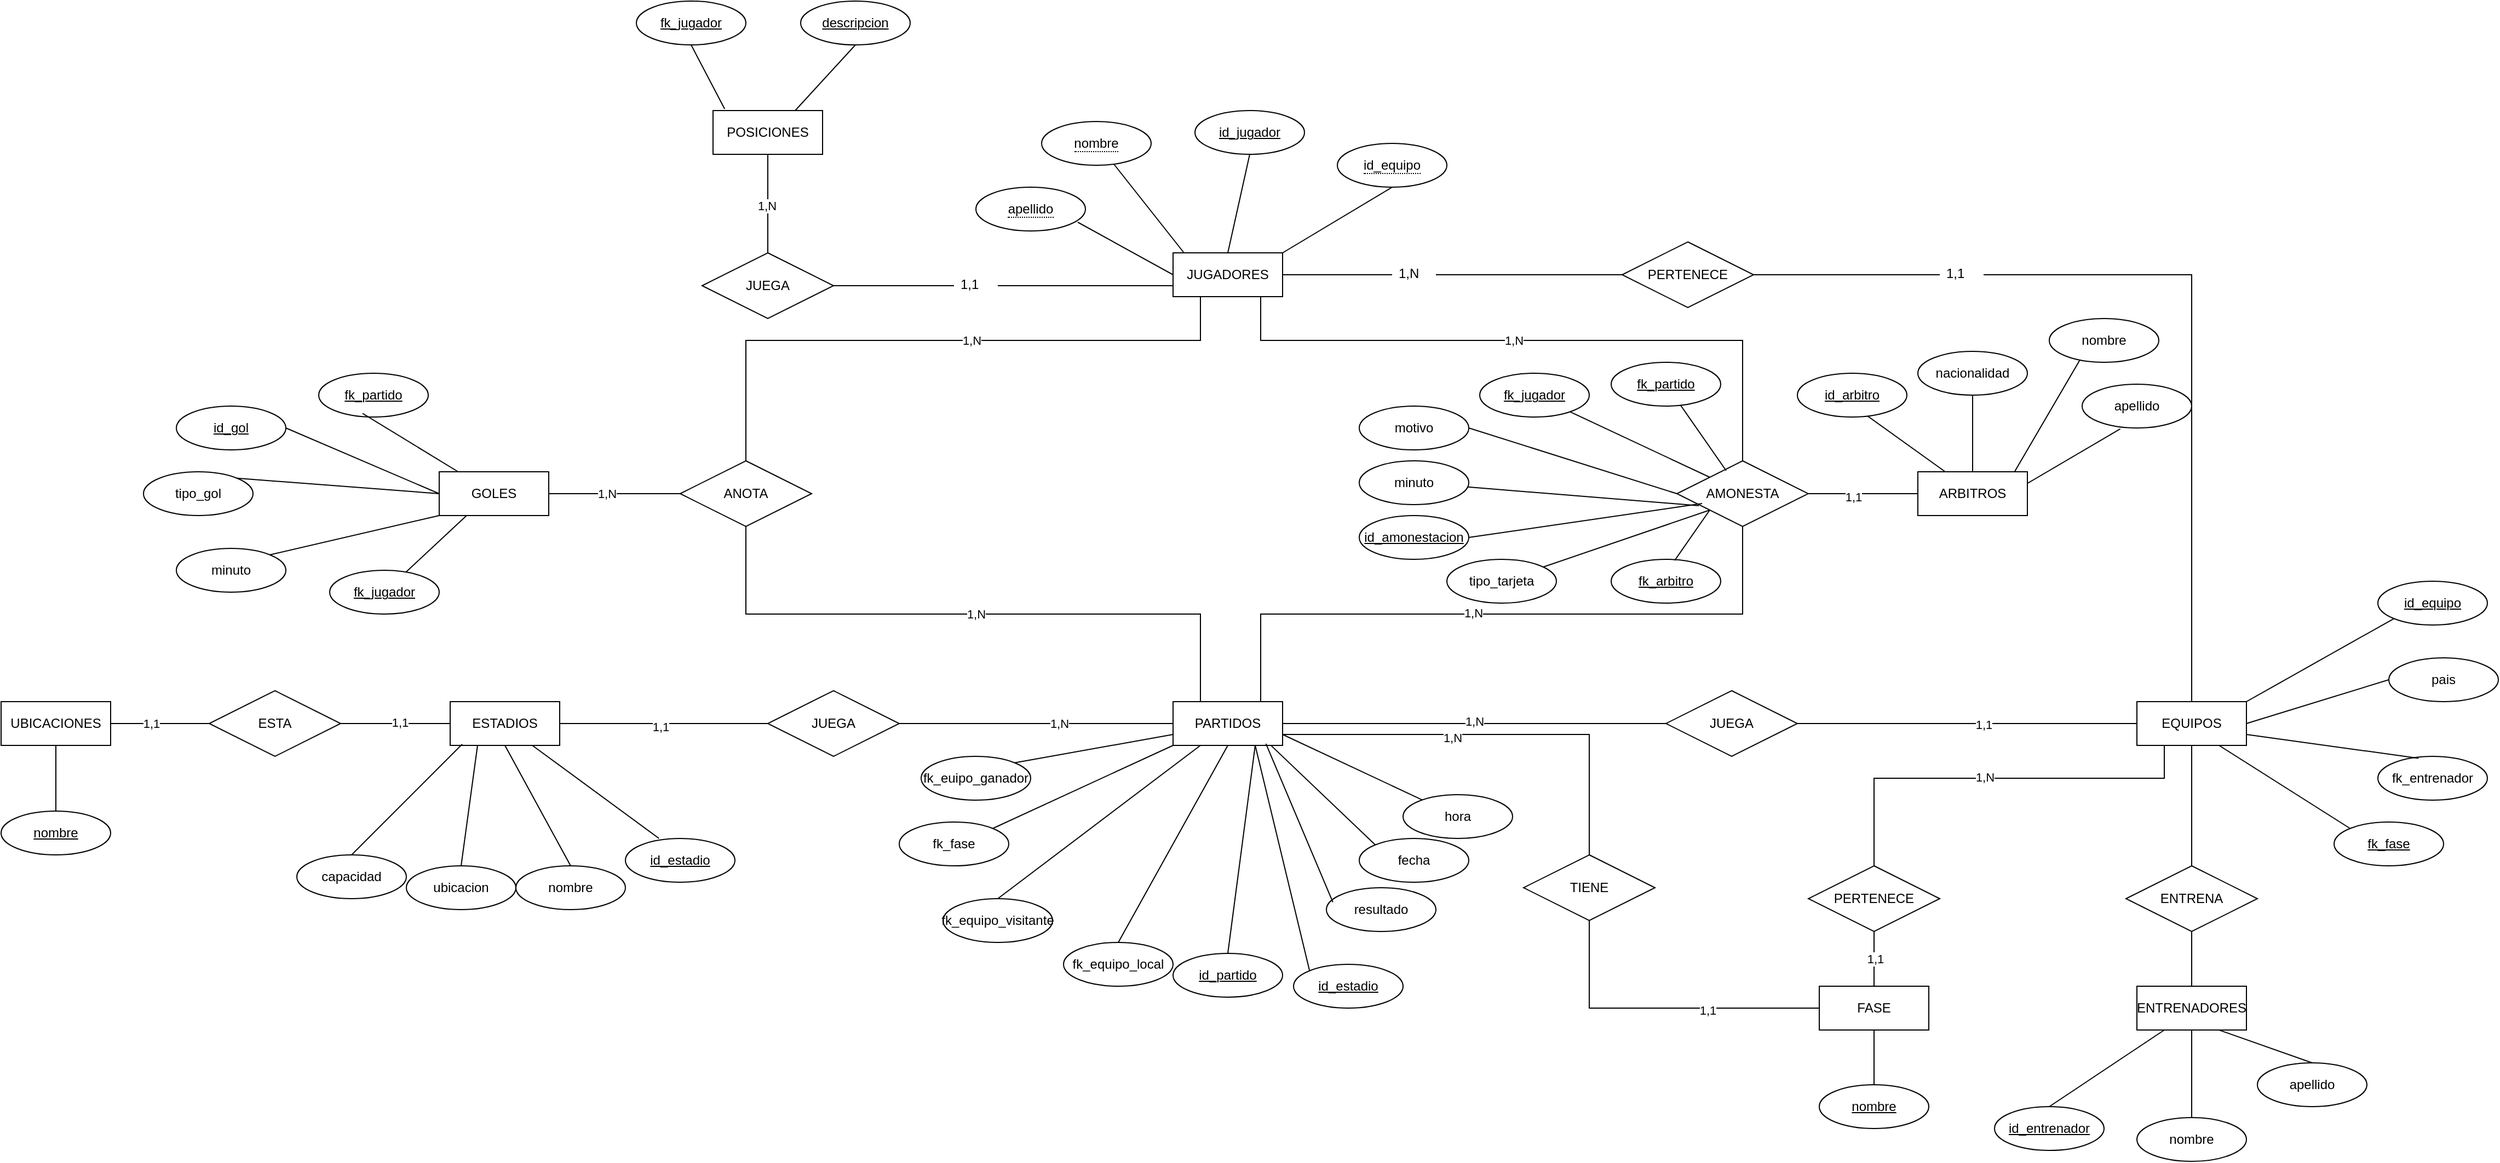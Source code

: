 <mxfile version="24.7.6">
  <diagram id="R2lEEEUBdFMjLlhIrx00" name="Page-1">
    <mxGraphModel dx="2537" dy="2018" grid="1" gridSize="10" guides="1" tooltips="1" connect="1" arrows="1" fold="1" page="1" pageScale="1" pageWidth="850" pageHeight="1100" math="0" shadow="0" extFonts="Permanent Marker^https://fonts.googleapis.com/css?family=Permanent+Marker">
      <root>
        <mxCell id="0" />
        <mxCell id="1" parent="0" />
        <mxCell id="fm3lyFeiXT6uT58fokOT-13" style="edgeStyle=none;rounded=0;orthogonalLoop=1;jettySize=auto;html=1;exitX=0.1;exitY=0;exitDx=0;exitDy=0;entryX=0.66;entryY=0.975;entryDx=0;entryDy=0;endArrow=none;endFill=0;exitPerimeter=0;entryPerimeter=0;" parent="1" source="fm3lyFeiXT6uT58fokOT-1" target="fm3lyFeiXT6uT58fokOT-2" edge="1">
          <mxGeometry relative="1" as="geometry" />
        </mxCell>
        <mxCell id="fm3lyFeiXT6uT58fokOT-14" style="edgeStyle=none;rounded=0;orthogonalLoop=1;jettySize=auto;html=1;exitX=0.5;exitY=0;exitDx=0;exitDy=0;entryX=0.5;entryY=1;entryDx=0;entryDy=0;endArrow=none;endFill=0;" parent="1" source="fm3lyFeiXT6uT58fokOT-1" target="fm3lyFeiXT6uT58fokOT-3" edge="1">
          <mxGeometry relative="1" as="geometry">
            <mxPoint x="260" y="60" as="targetPoint" />
          </mxGeometry>
        </mxCell>
        <mxCell id="fm3lyFeiXT6uT58fokOT-52" style="edgeStyle=none;rounded=0;orthogonalLoop=1;jettySize=auto;html=1;exitX=1;exitY=0.5;exitDx=0;exitDy=0;entryX=0;entryY=0.5;entryDx=0;entryDy=0;endArrow=none;endFill=0;" parent="1" source="fm3lyFeiXT6uT58fokOT-58" target="fm3lyFeiXT6uT58fokOT-51" edge="1">
          <mxGeometry relative="1" as="geometry" />
        </mxCell>
        <mxCell id="6z3RSo19wcK3O4GhDWP8-23" style="edgeStyle=none;rounded=0;orthogonalLoop=1;jettySize=auto;html=1;exitX=0;exitY=0.5;exitDx=0;exitDy=0;entryX=1;entryY=0.5;entryDx=0;entryDy=0;endArrow=none;endFill=0;" parent="1" source="6z3RSo19wcK3O4GhDWP8-25" target="6z3RSo19wcK3O4GhDWP8-22" edge="1">
          <mxGeometry relative="1" as="geometry" />
        </mxCell>
        <mxCell id="6z3RSo19wcK3O4GhDWP8-67" style="edgeStyle=orthogonalEdgeStyle;rounded=0;orthogonalLoop=1;jettySize=auto;html=1;exitX=0.25;exitY=1;exitDx=0;exitDy=0;entryX=0.5;entryY=0;entryDx=0;entryDy=0;endArrow=none;endFill=0;" parent="1" source="fm3lyFeiXT6uT58fokOT-1" target="6z3RSo19wcK3O4GhDWP8-66" edge="1">
          <mxGeometry relative="1" as="geometry">
            <Array as="points">
              <mxPoint x="255" y="190" />
              <mxPoint x="-160" y="190" />
              <mxPoint x="-160" y="300" />
            </Array>
          </mxGeometry>
        </mxCell>
        <mxCell id="6z3RSo19wcK3O4GhDWP8-83" value="1,N" style="edgeLabel;html=1;align=center;verticalAlign=middle;resizable=0;points=[];" parent="6z3RSo19wcK3O4GhDWP8-67" vertex="1" connectable="0">
          <mxGeometry x="-0.116" relative="1" as="geometry">
            <mxPoint as="offset" />
          </mxGeometry>
        </mxCell>
        <mxCell id="6z3RSo19wcK3O4GhDWP8-105" style="edgeStyle=orthogonalEdgeStyle;rounded=0;orthogonalLoop=1;jettySize=auto;html=1;entryX=0.5;entryY=0;entryDx=0;entryDy=0;endArrow=none;endFill=0;" parent="1" source="fm3lyFeiXT6uT58fokOT-1" target="6z3RSo19wcK3O4GhDWP8-104" edge="1">
          <mxGeometry relative="1" as="geometry">
            <Array as="points">
              <mxPoint x="310" y="190" />
              <mxPoint x="750" y="190" />
            </Array>
          </mxGeometry>
        </mxCell>
        <mxCell id="dthhcv9JR6q6dLHaEo45-69" value="1,N" style="edgeLabel;html=1;align=center;verticalAlign=middle;resizable=0;points=[];" parent="6z3RSo19wcK3O4GhDWP8-105" vertex="1" connectable="0">
          <mxGeometry x="-0.081" relative="1" as="geometry">
            <mxPoint as="offset" />
          </mxGeometry>
        </mxCell>
        <mxCell id="fm3lyFeiXT6uT58fokOT-1" value="JUGADORES" style="whiteSpace=wrap;html=1;align=center;" parent="1" vertex="1">
          <mxGeometry x="230" y="110" width="100" height="40" as="geometry" />
        </mxCell>
        <mxCell id="fm3lyFeiXT6uT58fokOT-2" value="&lt;span style=&quot;border-bottom: 1px dotted&quot;&gt;nombre&lt;/span&gt;" style="ellipse;whiteSpace=wrap;html=1;align=center;" parent="1" vertex="1">
          <mxGeometry x="110" y="-10" width="100" height="40" as="geometry" />
        </mxCell>
        <mxCell id="fm3lyFeiXT6uT58fokOT-3" value="id_jugador" style="ellipse;whiteSpace=wrap;html=1;align=center;fontStyle=4;" parent="1" vertex="1">
          <mxGeometry x="250" y="-20" width="100" height="40" as="geometry" />
        </mxCell>
        <mxCell id="fm3lyFeiXT6uT58fokOT-11" value="&lt;span style=&quot;border-bottom: 1px dotted&quot;&gt;apellido&lt;/span&gt;" style="ellipse;whiteSpace=wrap;html=1;align=center;" parent="1" vertex="1">
          <mxGeometry x="50" y="50" width="100" height="40" as="geometry" />
        </mxCell>
        <mxCell id="fm3lyFeiXT6uT58fokOT-12" style="edgeStyle=none;rounded=0;orthogonalLoop=1;jettySize=auto;html=1;exitX=0;exitY=0.5;exitDx=0;exitDy=0;entryX=0.93;entryY=0.8;entryDx=0;entryDy=0;entryPerimeter=0;endArrow=none;endFill=0;" parent="1" source="fm3lyFeiXT6uT58fokOT-1" target="fm3lyFeiXT6uT58fokOT-11" edge="1">
          <mxGeometry relative="1" as="geometry" />
        </mxCell>
        <mxCell id="fm3lyFeiXT6uT58fokOT-15" value="&lt;span style=&quot;border-bottom: 1px dotted&quot;&gt;id_equipo&lt;/span&gt;" style="ellipse;whiteSpace=wrap;html=1;align=center;" parent="1" vertex="1">
          <mxGeometry x="380" y="10" width="100" height="40" as="geometry" />
        </mxCell>
        <mxCell id="fm3lyFeiXT6uT58fokOT-16" style="edgeStyle=none;rounded=0;orthogonalLoop=1;jettySize=auto;html=1;exitX=1;exitY=0;exitDx=0;exitDy=0;entryX=0.5;entryY=1;entryDx=0;entryDy=0;endArrow=none;endFill=0;" parent="1" source="fm3lyFeiXT6uT58fokOT-1" target="fm3lyFeiXT6uT58fokOT-15" edge="1">
          <mxGeometry relative="1" as="geometry" />
        </mxCell>
        <mxCell id="fm3lyFeiXT6uT58fokOT-39" style="edgeStyle=none;rounded=0;orthogonalLoop=1;jettySize=auto;html=1;exitX=0.75;exitY=0;exitDx=0;exitDy=0;entryX=0.5;entryY=1;entryDx=0;entryDy=0;endArrow=none;endFill=0;" parent="1" source="fm3lyFeiXT6uT58fokOT-25" target="dthhcv9JR6q6dLHaEo45-14" edge="1">
          <mxGeometry relative="1" as="geometry">
            <mxPoint x="-70" y="-150" as="targetPoint" />
          </mxGeometry>
        </mxCell>
        <mxCell id="fm3lyFeiXT6uT58fokOT-25" value="POSICIONES" style="whiteSpace=wrap;html=1;align=center;" parent="1" vertex="1">
          <mxGeometry x="-190" y="-20" width="100" height="40" as="geometry" />
        </mxCell>
        <mxCell id="fm3lyFeiXT6uT58fokOT-46" style="edgeStyle=none;rounded=0;orthogonalLoop=1;jettySize=auto;html=1;exitX=1;exitY=0;exitDx=0;exitDy=0;entryX=0;entryY=1;entryDx=0;entryDy=0;endArrow=none;endFill=0;" parent="1" source="fm3lyFeiXT6uT58fokOT-40" target="fm3lyFeiXT6uT58fokOT-60" edge="1">
          <mxGeometry relative="1" as="geometry">
            <mxPoint x="1214" y="481" as="targetPoint" />
          </mxGeometry>
        </mxCell>
        <mxCell id="fm3lyFeiXT6uT58fokOT-48" style="edgeStyle=none;rounded=0;orthogonalLoop=1;jettySize=auto;html=1;exitX=1;exitY=0.5;exitDx=0;exitDy=0;entryX=0;entryY=0.5;entryDx=0;entryDy=0;endArrow=none;endFill=0;" parent="1" source="fm3lyFeiXT6uT58fokOT-40" target="fm3lyFeiXT6uT58fokOT-47" edge="1">
          <mxGeometry relative="1" as="geometry" />
        </mxCell>
        <mxCell id="6z3RSo19wcK3O4GhDWP8-137" style="edgeStyle=none;rounded=0;orthogonalLoop=1;jettySize=auto;html=1;exitX=0.75;exitY=1;exitDx=0;exitDy=0;entryX=0;entryY=0;entryDx=0;entryDy=0;endArrow=none;endFill=0;" parent="1" source="fm3lyFeiXT6uT58fokOT-40" target="6z3RSo19wcK3O4GhDWP8-136" edge="1">
          <mxGeometry relative="1" as="geometry" />
        </mxCell>
        <mxCell id="dthhcv9JR6q6dLHaEo45-59" style="edgeStyle=none;rounded=0;orthogonalLoop=1;jettySize=auto;html=1;entryX=1;entryY=0.5;entryDx=0;entryDy=0;endArrow=none;endFill=0;" parent="1" source="fm3lyFeiXT6uT58fokOT-40" target="dthhcv9JR6q6dLHaEo45-55" edge="1">
          <mxGeometry relative="1" as="geometry" />
        </mxCell>
        <mxCell id="dthhcv9JR6q6dLHaEo45-62" value="1,1" style="edgeLabel;html=1;align=center;verticalAlign=middle;resizable=0;points=[];" parent="dthhcv9JR6q6dLHaEo45-59" vertex="1" connectable="0">
          <mxGeometry x="-0.094" y="1" relative="1" as="geometry">
            <mxPoint as="offset" />
          </mxGeometry>
        </mxCell>
        <mxCell id="fm3lyFeiXT6uT58fokOT-40" value="EQUIPOS" style="whiteSpace=wrap;html=1;align=center;" parent="1" vertex="1">
          <mxGeometry x="1110" y="520" width="100" height="40" as="geometry" />
        </mxCell>
        <mxCell id="fm3lyFeiXT6uT58fokOT-47" value="pais" style="ellipse;whiteSpace=wrap;html=1;align=center;" parent="1" vertex="1">
          <mxGeometry x="1340" y="480" width="100" height="40" as="geometry" />
        </mxCell>
        <mxCell id="fm3lyFeiXT6uT58fokOT-53" style="edgeStyle=orthogonalEdgeStyle;rounded=0;orthogonalLoop=1;jettySize=auto;html=1;endArrow=none;endFill=0;" parent="1" source="fm3lyFeiXT6uT58fokOT-56" edge="1">
          <mxGeometry relative="1" as="geometry">
            <mxPoint x="1030" y="210" as="sourcePoint" />
            <mxPoint x="1160" y="520" as="targetPoint" />
            <Array as="points">
              <mxPoint x="1160" y="130" />
            </Array>
          </mxGeometry>
        </mxCell>
        <mxCell id="fm3lyFeiXT6uT58fokOT-51" value="PERTENECE" style="shape=rhombus;perimeter=rhombusPerimeter;whiteSpace=wrap;html=1;align=center;" parent="1" vertex="1">
          <mxGeometry x="640" y="100" width="120" height="60" as="geometry" />
        </mxCell>
        <mxCell id="fm3lyFeiXT6uT58fokOT-57" value="" style="edgeStyle=none;rounded=0;orthogonalLoop=1;jettySize=auto;html=1;exitX=1;exitY=0.5;exitDx=0;exitDy=0;entryX=0;entryY=0.5;entryDx=0;entryDy=0;endArrow=none;endFill=0;" parent="1" source="fm3lyFeiXT6uT58fokOT-51" target="fm3lyFeiXT6uT58fokOT-56" edge="1">
          <mxGeometry relative="1" as="geometry">
            <mxPoint x="810" y="130" as="sourcePoint" />
            <mxPoint x="840" y="140" as="targetPoint" />
          </mxGeometry>
        </mxCell>
        <mxCell id="fm3lyFeiXT6uT58fokOT-56" value="1,1" style="text;strokeColor=none;fillColor=none;spacingLeft=4;spacingRight=4;overflow=hidden;rotatable=0;points=[[0,0.5],[1,0.5]];portConstraint=eastwest;fontSize=12;whiteSpace=wrap;html=1;" parent="1" vertex="1">
          <mxGeometry x="930" y="115" width="40" height="30" as="geometry" />
        </mxCell>
        <mxCell id="fm3lyFeiXT6uT58fokOT-59" value="" style="edgeStyle=none;rounded=0;orthogonalLoop=1;jettySize=auto;html=1;exitX=1;exitY=0.5;exitDx=0;exitDy=0;entryX=0;entryY=0.5;entryDx=0;entryDy=0;endArrow=none;endFill=0;" parent="1" source="fm3lyFeiXT6uT58fokOT-1" target="fm3lyFeiXT6uT58fokOT-58" edge="1">
          <mxGeometry relative="1" as="geometry">
            <mxPoint x="330" y="130" as="sourcePoint" />
            <mxPoint x="405" y="130" as="targetPoint" />
          </mxGeometry>
        </mxCell>
        <mxCell id="fm3lyFeiXT6uT58fokOT-58" value="1,N" style="text;strokeColor=none;fillColor=none;spacingLeft=4;spacingRight=4;overflow=hidden;rotatable=0;points=[[0,0.5],[1,0.5]];portConstraint=eastwest;fontSize=12;whiteSpace=wrap;html=1;" parent="1" vertex="1">
          <mxGeometry x="430" y="115" width="40" height="30" as="geometry" />
        </mxCell>
        <mxCell id="fm3lyFeiXT6uT58fokOT-60" value="id_equipo" style="ellipse;whiteSpace=wrap;html=1;align=center;fontStyle=4;" parent="1" vertex="1">
          <mxGeometry x="1330" y="410" width="100" height="40" as="geometry" />
        </mxCell>
        <mxCell id="fm3lyFeiXT6uT58fokOT-67" style="edgeStyle=none;rounded=0;orthogonalLoop=1;jettySize=auto;html=1;exitX=0.75;exitY=1;exitDx=0;exitDy=0;entryX=0.5;entryY=0;entryDx=0;entryDy=0;endArrow=none;endFill=0;" parent="1" source="fm3lyFeiXT6uT58fokOT-63" target="fm3lyFeiXT6uT58fokOT-66" edge="1">
          <mxGeometry relative="1" as="geometry" />
        </mxCell>
        <mxCell id="fm3lyFeiXT6uT58fokOT-69" style="edgeStyle=none;rounded=0;orthogonalLoop=1;jettySize=auto;html=1;exitX=0.5;exitY=1;exitDx=0;exitDy=0;entryX=0.5;entryY=0;entryDx=0;entryDy=0;endArrow=none;endFill=0;" parent="1" source="fm3lyFeiXT6uT58fokOT-63" target="fm3lyFeiXT6uT58fokOT-68" edge="1">
          <mxGeometry relative="1" as="geometry" />
        </mxCell>
        <mxCell id="fm3lyFeiXT6uT58fokOT-71" style="edgeStyle=none;rounded=0;orthogonalLoop=1;jettySize=auto;html=1;entryX=0.5;entryY=0;entryDx=0;entryDy=0;endArrow=none;endFill=0;exitX=0.25;exitY=1;exitDx=0;exitDy=0;" parent="1" source="fm3lyFeiXT6uT58fokOT-63" target="fm3lyFeiXT6uT58fokOT-70" edge="1">
          <mxGeometry relative="1" as="geometry">
            <mxPoint x="280" y="550" as="sourcePoint" />
          </mxGeometry>
        </mxCell>
        <mxCell id="6z3RSo19wcK3O4GhDWP8-44" style="edgeStyle=none;rounded=0;orthogonalLoop=1;jettySize=auto;html=1;exitX=0;exitY=0.5;exitDx=0;exitDy=0;entryX=1;entryY=0.5;entryDx=0;entryDy=0;endArrow=none;endFill=0;" parent="1" source="fm3lyFeiXT6uT58fokOT-63" target="6z3RSo19wcK3O4GhDWP8-43" edge="1">
          <mxGeometry relative="1" as="geometry">
            <mxPoint x="30" y="605" as="sourcePoint" />
          </mxGeometry>
        </mxCell>
        <mxCell id="6z3RSo19wcK3O4GhDWP8-46" value="1,N" style="edgeLabel;html=1;align=center;verticalAlign=middle;resizable=0;points=[];" parent="6z3RSo19wcK3O4GhDWP8-44" vertex="1" connectable="0">
          <mxGeometry x="-0.286" y="2" relative="1" as="geometry">
            <mxPoint x="-15" y="-2" as="offset" />
          </mxGeometry>
        </mxCell>
        <mxCell id="6z3RSo19wcK3O4GhDWP8-49" style="edgeStyle=none;rounded=0;orthogonalLoop=1;jettySize=auto;html=1;exitX=0.75;exitY=1;exitDx=0;exitDy=0;entryX=0;entryY=0;entryDx=0;entryDy=0;endArrow=none;endFill=0;" parent="1" source="fm3lyFeiXT6uT58fokOT-63" target="6z3RSo19wcK3O4GhDWP8-48" edge="1">
          <mxGeometry relative="1" as="geometry" />
        </mxCell>
        <mxCell id="6z3RSo19wcK3O4GhDWP8-68" style="edgeStyle=orthogonalEdgeStyle;rounded=0;orthogonalLoop=1;jettySize=auto;html=1;exitX=0.25;exitY=0;exitDx=0;exitDy=0;entryX=0.5;entryY=1;entryDx=0;entryDy=0;endArrow=none;endFill=0;" parent="1" source="fm3lyFeiXT6uT58fokOT-63" target="6z3RSo19wcK3O4GhDWP8-66" edge="1">
          <mxGeometry relative="1" as="geometry" />
        </mxCell>
        <mxCell id="6z3RSo19wcK3O4GhDWP8-84" value="1,N" style="edgeLabel;html=1;align=center;verticalAlign=middle;resizable=0;points=[];" parent="6z3RSo19wcK3O4GhDWP8-68" vertex="1" connectable="0">
          <mxGeometry x="0.004" relative="1" as="geometry">
            <mxPoint x="3" as="offset" />
          </mxGeometry>
        </mxCell>
        <mxCell id="6z3RSo19wcK3O4GhDWP8-106" style="edgeStyle=orthogonalEdgeStyle;rounded=0;orthogonalLoop=1;jettySize=auto;html=1;entryX=0.5;entryY=1;entryDx=0;entryDy=0;endArrow=none;endFill=0;" parent="1" source="fm3lyFeiXT6uT58fokOT-63" target="6z3RSo19wcK3O4GhDWP8-104" edge="1">
          <mxGeometry relative="1" as="geometry">
            <Array as="points">
              <mxPoint x="310" y="440" />
              <mxPoint x="750" y="440" />
            </Array>
          </mxGeometry>
        </mxCell>
        <mxCell id="dthhcv9JR6q6dLHaEo45-72" value="1,N" style="edgeLabel;html=1;align=center;verticalAlign=middle;resizable=0;points=[];" parent="6z3RSo19wcK3O4GhDWP8-106" vertex="1" connectable="0">
          <mxGeometry x="-0.085" y="1" relative="1" as="geometry">
            <mxPoint x="-1" as="offset" />
          </mxGeometry>
        </mxCell>
        <mxCell id="dthhcv9JR6q6dLHaEo45-25" style="edgeStyle=none;rounded=0;orthogonalLoop=1;jettySize=auto;html=1;exitX=1;exitY=0.75;exitDx=0;exitDy=0;endArrow=none;endFill=0;" parent="1" source="fm3lyFeiXT6uT58fokOT-63" target="dthhcv9JR6q6dLHaEo45-21" edge="1">
          <mxGeometry relative="1" as="geometry" />
        </mxCell>
        <mxCell id="dthhcv9JR6q6dLHaEo45-26" style="edgeStyle=none;rounded=0;orthogonalLoop=1;jettySize=auto;html=1;exitX=0.867;exitY=0.936;exitDx=0;exitDy=0;entryX=0;entryY=0;entryDx=0;entryDy=0;endArrow=none;endFill=0;exitPerimeter=0;" parent="1" source="fm3lyFeiXT6uT58fokOT-63" target="dthhcv9JR6q6dLHaEo45-22" edge="1">
          <mxGeometry relative="1" as="geometry" />
        </mxCell>
        <mxCell id="dthhcv9JR6q6dLHaEo45-56" style="edgeStyle=none;rounded=0;orthogonalLoop=1;jettySize=auto;html=1;entryX=0;entryY=0.5;entryDx=0;entryDy=0;endArrow=none;endFill=0;" parent="1" target="dthhcv9JR6q6dLHaEo45-55" edge="1">
          <mxGeometry relative="1" as="geometry">
            <mxPoint x="330" y="540" as="sourcePoint" />
          </mxGeometry>
        </mxCell>
        <mxCell id="dthhcv9JR6q6dLHaEo45-61" value="1,N" style="edgeLabel;html=1;align=center;verticalAlign=middle;resizable=0;points=[];" parent="dthhcv9JR6q6dLHaEo45-56" vertex="1" connectable="0">
          <mxGeometry x="0.0" y="2" relative="1" as="geometry">
            <mxPoint as="offset" />
          </mxGeometry>
        </mxCell>
        <mxCell id="fm3lyFeiXT6uT58fokOT-63" value="PARTIDOS" style="whiteSpace=wrap;html=1;align=center;" parent="1" vertex="1">
          <mxGeometry x="230" y="520" width="100" height="40" as="geometry" />
        </mxCell>
        <mxCell id="fm3lyFeiXT6uT58fokOT-66" value="id_partido" style="ellipse;whiteSpace=wrap;html=1;align=center;fontStyle=4;" parent="1" vertex="1">
          <mxGeometry x="230" y="750" width="100" height="40" as="geometry" />
        </mxCell>
        <mxCell id="fm3lyFeiXT6uT58fokOT-68" value="fk_equipo_local" style="ellipse;whiteSpace=wrap;html=1;align=center;" parent="1" vertex="1">
          <mxGeometry x="130" y="740" width="100" height="40" as="geometry" />
        </mxCell>
        <mxCell id="fm3lyFeiXT6uT58fokOT-70" value="fk_equipo_visitante" style="ellipse;whiteSpace=wrap;html=1;align=center;" parent="1" vertex="1">
          <mxGeometry x="20" y="700" width="100" height="40" as="geometry" />
        </mxCell>
        <mxCell id="6z3RSo19wcK3O4GhDWP8-22" value="JUEGA" style="shape=rhombus;perimeter=rhombusPerimeter;whiteSpace=wrap;html=1;align=center;" parent="1" vertex="1">
          <mxGeometry x="-200" y="110" width="120" height="60" as="geometry" />
        </mxCell>
        <mxCell id="6z3RSo19wcK3O4GhDWP8-26" value="" style="edgeStyle=none;rounded=0;orthogonalLoop=1;jettySize=auto;html=1;exitX=0;exitY=0.75;exitDx=0;exitDy=0;entryX=1;entryY=0.5;entryDx=0;entryDy=0;endArrow=none;endFill=0;" parent="1" source="fm3lyFeiXT6uT58fokOT-1" target="6z3RSo19wcK3O4GhDWP8-25" edge="1">
          <mxGeometry relative="1" as="geometry">
            <mxPoint y="140" as="sourcePoint" />
            <mxPoint x="-110" y="140" as="targetPoint" />
          </mxGeometry>
        </mxCell>
        <mxCell id="6z3RSo19wcK3O4GhDWP8-25" value="1,1" style="text;strokeColor=none;fillColor=none;spacingLeft=4;spacingRight=4;overflow=hidden;rotatable=0;points=[[0,0.5],[1,0.5]];portConstraint=eastwest;fontSize=12;whiteSpace=wrap;html=1;" parent="1" vertex="1">
          <mxGeometry x="30" y="125" width="40" height="30" as="geometry" />
        </mxCell>
        <mxCell id="6z3RSo19wcK3O4GhDWP8-53" style="edgeStyle=none;rounded=0;orthogonalLoop=1;jettySize=auto;html=1;exitX=0.75;exitY=1;exitDx=0;exitDy=0;entryX=0.307;entryY=0;entryDx=0;entryDy=0;endArrow=none;endFill=0;entryPerimeter=0;" parent="1" source="6z3RSo19wcK3O4GhDWP8-40" target="6z3RSo19wcK3O4GhDWP8-52" edge="1">
          <mxGeometry relative="1" as="geometry">
            <mxPoint x="-330.0" y="620" as="targetPoint" />
          </mxGeometry>
        </mxCell>
        <mxCell id="6z3RSo19wcK3O4GhDWP8-57" style="edgeStyle=none;rounded=0;orthogonalLoop=1;jettySize=auto;html=1;exitX=0.5;exitY=1;exitDx=0;exitDy=0;entryX=0.5;entryY=0;entryDx=0;entryDy=0;endArrow=none;endFill=0;" parent="1" source="6z3RSo19wcK3O4GhDWP8-40" target="6z3RSo19wcK3O4GhDWP8-56" edge="1">
          <mxGeometry relative="1" as="geometry">
            <mxPoint x="-440.0" y="620" as="targetPoint" />
          </mxGeometry>
        </mxCell>
        <mxCell id="dthhcv9JR6q6dLHaEo45-17" style="edgeStyle=none;rounded=0;orthogonalLoop=1;jettySize=auto;html=1;exitX=0;exitY=0.5;exitDx=0;exitDy=0;entryX=1;entryY=0.5;entryDx=0;entryDy=0;endArrow=none;endFill=0;" parent="1" source="6z3RSo19wcK3O4GhDWP8-40" target="dthhcv9JR6q6dLHaEo45-16" edge="1">
          <mxGeometry relative="1" as="geometry" />
        </mxCell>
        <mxCell id="dthhcv9JR6q6dLHaEo45-68" value="1,1" style="edgeLabel;html=1;align=center;verticalAlign=middle;resizable=0;points=[];" parent="dthhcv9JR6q6dLHaEo45-17" vertex="1" connectable="0">
          <mxGeometry x="-0.08" y="-1" relative="1" as="geometry">
            <mxPoint as="offset" />
          </mxGeometry>
        </mxCell>
        <mxCell id="6z3RSo19wcK3O4GhDWP8-40" value="ESTADIOS" style="whiteSpace=wrap;html=1;align=center;" parent="1" vertex="1">
          <mxGeometry x="-430" y="520" width="100" height="40" as="geometry" />
        </mxCell>
        <mxCell id="6z3RSo19wcK3O4GhDWP8-41" style="edgeStyle=none;rounded=0;orthogonalLoop=1;jettySize=auto;html=1;exitX=0.5;exitY=1;exitDx=0;exitDy=0;" parent="1" source="6z3RSo19wcK3O4GhDWP8-40" target="6z3RSo19wcK3O4GhDWP8-40" edge="1">
          <mxGeometry relative="1" as="geometry" />
        </mxCell>
        <mxCell id="6z3RSo19wcK3O4GhDWP8-45" style="edgeStyle=none;rounded=0;orthogonalLoop=1;jettySize=auto;html=1;entryX=1;entryY=0.5;entryDx=0;entryDy=0;endArrow=none;endFill=0;exitX=0;exitY=0.5;exitDx=0;exitDy=0;" parent="1" source="6z3RSo19wcK3O4GhDWP8-43" target="6z3RSo19wcK3O4GhDWP8-40" edge="1">
          <mxGeometry relative="1" as="geometry">
            <mxPoint x="-139.995" y="549.828" as="sourcePoint" />
          </mxGeometry>
        </mxCell>
        <mxCell id="6z3RSo19wcK3O4GhDWP8-47" value="1,1" style="edgeLabel;html=1;align=center;verticalAlign=middle;resizable=0;points=[];" parent="6z3RSo19wcK3O4GhDWP8-45" vertex="1" connectable="0">
          <mxGeometry x="0.033" y="3" relative="1" as="geometry">
            <mxPoint as="offset" />
          </mxGeometry>
        </mxCell>
        <mxCell id="6z3RSo19wcK3O4GhDWP8-43" value="JUEGA" style="shape=rhombus;perimeter=rhombusPerimeter;whiteSpace=wrap;html=1;align=center;" parent="1" vertex="1">
          <mxGeometry x="-140" y="510" width="120" height="60" as="geometry" />
        </mxCell>
        <mxCell id="6z3RSo19wcK3O4GhDWP8-48" value="id_estadio" style="ellipse;whiteSpace=wrap;html=1;align=center;fontStyle=4;" parent="1" vertex="1">
          <mxGeometry x="340" y="760" width="100" height="40" as="geometry" />
        </mxCell>
        <mxCell id="6z3RSo19wcK3O4GhDWP8-52" value="id_estadio" style="ellipse;whiteSpace=wrap;html=1;align=center;fontStyle=4;" parent="1" vertex="1">
          <mxGeometry x="-270" y="645" width="100" height="40" as="geometry" />
        </mxCell>
        <mxCell id="6z3RSo19wcK3O4GhDWP8-55" style="edgeStyle=none;rounded=0;orthogonalLoop=1;jettySize=auto;html=1;exitX=1;exitY=0;exitDx=0;exitDy=0;entryX=0;entryY=1;entryDx=0;entryDy=0;endArrow=none;endFill=0;" parent="1" source="6z3RSo19wcK3O4GhDWP8-54" target="fm3lyFeiXT6uT58fokOT-63" edge="1">
          <mxGeometry relative="1" as="geometry" />
        </mxCell>
        <mxCell id="6z3RSo19wcK3O4GhDWP8-54" value="fk_fase" style="ellipse;whiteSpace=wrap;html=1;align=center;" parent="1" vertex="1">
          <mxGeometry x="-20" y="630" width="100" height="40" as="geometry" />
        </mxCell>
        <mxCell id="6z3RSo19wcK3O4GhDWP8-56" value="nombre" style="ellipse;whiteSpace=wrap;html=1;align=center;" parent="1" vertex="1">
          <mxGeometry x="-370" y="670" width="100" height="40" as="geometry" />
        </mxCell>
        <mxCell id="6z3RSo19wcK3O4GhDWP8-59" style="edgeStyle=none;rounded=0;orthogonalLoop=1;jettySize=auto;html=1;exitX=0.5;exitY=0;exitDx=0;exitDy=0;entryX=0.25;entryY=1;entryDx=0;entryDy=0;endArrow=none;endFill=0;" parent="1" source="6z3RSo19wcK3O4GhDWP8-58" target="6z3RSo19wcK3O4GhDWP8-40" edge="1">
          <mxGeometry relative="1" as="geometry" />
        </mxCell>
        <mxCell id="6z3RSo19wcK3O4GhDWP8-58" value="ubicacion" style="ellipse;whiteSpace=wrap;html=1;align=center;" parent="1" vertex="1">
          <mxGeometry x="-470" y="670" width="100" height="40" as="geometry" />
        </mxCell>
        <mxCell id="6z3RSo19wcK3O4GhDWP8-61" style="edgeStyle=none;rounded=0;orthogonalLoop=1;jettySize=auto;html=1;exitX=0.5;exitY=0;exitDx=0;exitDy=0;entryX=0.11;entryY=0.971;entryDx=0;entryDy=0;endArrow=none;endFill=0;entryPerimeter=0;" parent="1" source="6z3RSo19wcK3O4GhDWP8-60" target="6z3RSo19wcK3O4GhDWP8-40" edge="1">
          <mxGeometry relative="1" as="geometry" />
        </mxCell>
        <mxCell id="6z3RSo19wcK3O4GhDWP8-60" value="capacidad" style="ellipse;whiteSpace=wrap;html=1;align=center;" parent="1" vertex="1">
          <mxGeometry x="-570" y="660" width="100" height="40" as="geometry" />
        </mxCell>
        <mxCell id="6z3RSo19wcK3O4GhDWP8-77" style="edgeStyle=none;rounded=0;orthogonalLoop=1;jettySize=auto;html=1;exitX=0;exitY=0.5;exitDx=0;exitDy=0;entryX=1;entryY=0.5;entryDx=0;entryDy=0;endArrow=none;endFill=0;" parent="1" source="6z3RSo19wcK3O4GhDWP8-62" target="6z3RSo19wcK3O4GhDWP8-70" edge="1">
          <mxGeometry relative="1" as="geometry" />
        </mxCell>
        <mxCell id="6z3RSo19wcK3O4GhDWP8-79" style="edgeStyle=none;rounded=0;orthogonalLoop=1;jettySize=auto;html=1;exitX=0;exitY=1;exitDx=0;exitDy=0;entryX=1;entryY=0;entryDx=0;entryDy=0;endArrow=none;endFill=0;" parent="1" source="6z3RSo19wcK3O4GhDWP8-62" target="6z3RSo19wcK3O4GhDWP8-78" edge="1">
          <mxGeometry relative="1" as="geometry" />
        </mxCell>
        <mxCell id="6z3RSo19wcK3O4GhDWP8-81" style="edgeStyle=none;rounded=0;orthogonalLoop=1;jettySize=auto;html=1;exitX=0;exitY=0.5;exitDx=0;exitDy=0;entryX=1;entryY=0;entryDx=0;entryDy=0;endArrow=none;endFill=0;" parent="1" source="6z3RSo19wcK3O4GhDWP8-62" target="6z3RSo19wcK3O4GhDWP8-80" edge="1">
          <mxGeometry relative="1" as="geometry">
            <mxPoint x="-620" y="365" as="targetPoint" />
          </mxGeometry>
        </mxCell>
        <mxCell id="6z3RSo19wcK3O4GhDWP8-62" value="GOLES" style="whiteSpace=wrap;html=1;align=center;" parent="1" vertex="1">
          <mxGeometry x="-440" y="310" width="100" height="40" as="geometry" />
        </mxCell>
        <mxCell id="6z3RSo19wcK3O4GhDWP8-66" value="ANOTA" style="shape=rhombus;perimeter=rhombusPerimeter;whiteSpace=wrap;html=1;align=center;" parent="1" vertex="1">
          <mxGeometry x="-220" y="300" width="120" height="60" as="geometry" />
        </mxCell>
        <mxCell id="6z3RSo19wcK3O4GhDWP8-69" style="edgeStyle=orthogonalEdgeStyle;rounded=0;orthogonalLoop=1;jettySize=auto;html=1;entryX=0;entryY=0.5;entryDx=0;entryDy=0;endArrow=none;endFill=0;" parent="1" source="6z3RSo19wcK3O4GhDWP8-62" target="6z3RSo19wcK3O4GhDWP8-66" edge="1">
          <mxGeometry relative="1" as="geometry" />
        </mxCell>
        <mxCell id="6z3RSo19wcK3O4GhDWP8-82" value="1,N" style="edgeLabel;html=1;align=center;verticalAlign=middle;resizable=0;points=[];" parent="6z3RSo19wcK3O4GhDWP8-69" vertex="1" connectable="0">
          <mxGeometry x="-0.123" relative="1" as="geometry">
            <mxPoint as="offset" />
          </mxGeometry>
        </mxCell>
        <mxCell id="6z3RSo19wcK3O4GhDWP8-70" value="id_gol" style="ellipse;whiteSpace=wrap;html=1;align=center;fontStyle=4;" parent="1" vertex="1">
          <mxGeometry x="-680" y="250" width="100" height="40" as="geometry" />
        </mxCell>
        <mxCell id="6z3RSo19wcK3O4GhDWP8-73" style="edgeStyle=orthogonalEdgeStyle;rounded=0;orthogonalLoop=1;jettySize=auto;html=1;exitX=0.5;exitY=0;exitDx=0;exitDy=0;entryX=0.5;entryY=1;entryDx=0;entryDy=0;endArrow=none;endFill=0;" parent="1" source="6z3RSo19wcK3O4GhDWP8-22" target="fm3lyFeiXT6uT58fokOT-25" edge="1">
          <mxGeometry relative="1" as="geometry" />
        </mxCell>
        <mxCell id="6z3RSo19wcK3O4GhDWP8-85" value="1,N" style="edgeLabel;html=1;align=center;verticalAlign=middle;resizable=0;points=[];" parent="6z3RSo19wcK3O4GhDWP8-73" vertex="1" connectable="0">
          <mxGeometry x="0.514" y="2" relative="1" as="geometry">
            <mxPoint x="1" y="25" as="offset" />
          </mxGeometry>
        </mxCell>
        <mxCell id="6z3RSo19wcK3O4GhDWP8-78" value="minuto" style="ellipse;whiteSpace=wrap;html=1;align=center;" parent="1" vertex="1">
          <mxGeometry x="-680" y="380" width="100" height="40" as="geometry" />
        </mxCell>
        <mxCell id="6z3RSo19wcK3O4GhDWP8-80" value="tipo_gol" style="ellipse;whiteSpace=wrap;html=1;align=center;" parent="1" vertex="1">
          <mxGeometry x="-710" y="310" width="100" height="40" as="geometry" />
        </mxCell>
        <mxCell id="6z3RSo19wcK3O4GhDWP8-90" style="edgeStyle=none;rounded=0;orthogonalLoop=1;jettySize=auto;html=1;exitX=0.5;exitY=1;exitDx=0;exitDy=0;entryX=0.106;entryY=-0.038;entryDx=0;entryDy=0;endArrow=none;endFill=0;entryPerimeter=0;" parent="1" source="6z3RSo19wcK3O4GhDWP8-89" target="fm3lyFeiXT6uT58fokOT-25" edge="1">
          <mxGeometry relative="1" as="geometry" />
        </mxCell>
        <mxCell id="6z3RSo19wcK3O4GhDWP8-89" value="fk_jugador" style="ellipse;whiteSpace=wrap;html=1;align=center;fontStyle=4;" parent="1" vertex="1">
          <mxGeometry x="-260" y="-120" width="100" height="40" as="geometry" />
        </mxCell>
        <mxCell id="6z3RSo19wcK3O4GhDWP8-93" value="fk_jugador" style="ellipse;whiteSpace=wrap;html=1;align=center;fontStyle=4;" parent="1" vertex="1">
          <mxGeometry x="-540" y="400" width="100" height="40" as="geometry" />
        </mxCell>
        <mxCell id="6z3RSo19wcK3O4GhDWP8-94" style="edgeStyle=none;rounded=0;orthogonalLoop=1;jettySize=auto;html=1;entryX=0.25;entryY=1;entryDx=0;entryDy=0;endArrow=none;endFill=0;" parent="1" source="6z3RSo19wcK3O4GhDWP8-93" target="6z3RSo19wcK3O4GhDWP8-62" edge="1">
          <mxGeometry relative="1" as="geometry" />
        </mxCell>
        <mxCell id="6z3RSo19wcK3O4GhDWP8-104" value="AMONESTA" style="shape=rhombus;perimeter=rhombusPerimeter;whiteSpace=wrap;html=1;align=center;" parent="1" vertex="1">
          <mxGeometry x="690" y="300" width="120" height="60" as="geometry" />
        </mxCell>
        <mxCell id="dthhcv9JR6q6dLHaEo45-48" style="edgeStyle=none;rounded=0;orthogonalLoop=1;jettySize=auto;html=1;entryX=1;entryY=0.5;entryDx=0;entryDy=0;endArrow=none;endFill=0;exitX=0;exitY=0.5;exitDx=0;exitDy=0;" parent="1" source="6z3RSo19wcK3O4GhDWP8-104" target="dthhcv9JR6q6dLHaEo45-47" edge="1">
          <mxGeometry relative="1" as="geometry">
            <mxPoint x="282.857" y="310" as="sourcePoint" />
          </mxGeometry>
        </mxCell>
        <mxCell id="6z3RSo19wcK3O4GhDWP8-122" style="edgeStyle=none;rounded=0;orthogonalLoop=1;jettySize=auto;html=1;endArrow=none;endFill=0;exitX=1;exitY=0.5;exitDx=0;exitDy=0;" parent="1" source="dthhcv9JR6q6dLHaEo45-44" edge="1">
          <mxGeometry relative="1" as="geometry">
            <mxPoint x="-11.243" y="324.432" as="sourcePoint" />
            <mxPoint x="713" y="339" as="targetPoint" />
          </mxGeometry>
        </mxCell>
        <mxCell id="6z3RSo19wcK3O4GhDWP8-123" style="rounded=0;orthogonalLoop=1;jettySize=auto;html=1;endArrow=none;endFill=0;entryX=0;entryY=1;entryDx=0;entryDy=0;" parent="1" source="6z3RSo19wcK3O4GhDWP8-112" target="6z3RSo19wcK3O4GhDWP8-104" edge="1">
          <mxGeometry relative="1" as="geometry">
            <mxPoint x="230" y="340" as="targetPoint" />
          </mxGeometry>
        </mxCell>
        <mxCell id="6z3RSo19wcK3O4GhDWP8-112" value="tipo_tarjeta" style="ellipse;whiteSpace=wrap;html=1;align=center;" parent="1" vertex="1">
          <mxGeometry x="480" y="390" width="100" height="40" as="geometry" />
        </mxCell>
        <mxCell id="6z3RSo19wcK3O4GhDWP8-114" value="minuto" style="ellipse;whiteSpace=wrap;html=1;align=center;" parent="1" vertex="1">
          <mxGeometry x="400" y="300" width="100" height="40" as="geometry" />
        </mxCell>
        <mxCell id="dthhcv9JR6q6dLHaEo45-50" style="edgeStyle=none;rounded=0;orthogonalLoop=1;jettySize=auto;html=1;entryX=0.375;entryY=0.15;entryDx=0;entryDy=0;endArrow=none;endFill=0;entryPerimeter=0;" parent="1" source="6z3RSo19wcK3O4GhDWP8-115" target="6z3RSo19wcK3O4GhDWP8-104" edge="1">
          <mxGeometry relative="1" as="geometry">
            <mxPoint x="305" y="310" as="targetPoint" />
          </mxGeometry>
        </mxCell>
        <mxCell id="6z3RSo19wcK3O4GhDWP8-115" value="fk_partido" style="ellipse;whiteSpace=wrap;html=1;align=center;fontStyle=4;" parent="1" vertex="1">
          <mxGeometry x="630" y="210" width="100" height="40" as="geometry" />
        </mxCell>
        <mxCell id="dthhcv9JR6q6dLHaEo45-49" style="edgeStyle=none;rounded=0;orthogonalLoop=1;jettySize=auto;html=1;entryX=0;entryY=0;entryDx=0;entryDy=0;endArrow=none;endFill=0;" parent="1" source="6z3RSo19wcK3O4GhDWP8-116" target="6z3RSo19wcK3O4GhDWP8-104" edge="1">
          <mxGeometry relative="1" as="geometry">
            <mxPoint x="255" y="350" as="targetPoint" />
          </mxGeometry>
        </mxCell>
        <mxCell id="6z3RSo19wcK3O4GhDWP8-116" value="fk_jugador" style="ellipse;whiteSpace=wrap;html=1;align=center;fontStyle=4;" parent="1" vertex="1">
          <mxGeometry x="510" y="220" width="100" height="40" as="geometry" />
        </mxCell>
        <mxCell id="6z3RSo19wcK3O4GhDWP8-131" style="edgeStyle=none;rounded=0;orthogonalLoop=1;jettySize=auto;html=1;entryX=0.5;entryY=0;entryDx=0;entryDy=0;endArrow=none;endFill=0;" parent="1" source="6z3RSo19wcK3O4GhDWP8-124" target="6z3RSo19wcK3O4GhDWP8-130" edge="1">
          <mxGeometry relative="1" as="geometry" />
        </mxCell>
        <mxCell id="dthhcv9JR6q6dLHaEo45-64" value="1,1" style="edgeLabel;html=1;align=center;verticalAlign=middle;resizable=0;points=[];" parent="6z3RSo19wcK3O4GhDWP8-131" vertex="1" connectable="0">
          <mxGeometry x="-0.544" y="-1" relative="1" as="geometry">
            <mxPoint as="offset" />
          </mxGeometry>
        </mxCell>
        <mxCell id="dthhcv9JR6q6dLHaEo45-28" style="edgeStyle=orthogonalEdgeStyle;rounded=0;orthogonalLoop=1;jettySize=auto;html=1;entryX=0.5;entryY=1;entryDx=0;entryDy=0;endArrow=none;endFill=0;" parent="1" source="6z3RSo19wcK3O4GhDWP8-124" target="dthhcv9JR6q6dLHaEo45-27" edge="1">
          <mxGeometry relative="1" as="geometry" />
        </mxCell>
        <mxCell id="dthhcv9JR6q6dLHaEo45-66" value="1,1" style="edgeLabel;html=1;align=center;verticalAlign=middle;resizable=0;points=[];" parent="dthhcv9JR6q6dLHaEo45-28" vertex="1" connectable="0">
          <mxGeometry x="-0.292" y="2" relative="1" as="geometry">
            <mxPoint as="offset" />
          </mxGeometry>
        </mxCell>
        <mxCell id="6z3RSo19wcK3O4GhDWP8-124" value="FASE" style="whiteSpace=wrap;html=1;align=center;" parent="1" vertex="1">
          <mxGeometry x="820" y="780" width="100" height="40" as="geometry" />
        </mxCell>
        <mxCell id="6z3RSo19wcK3O4GhDWP8-127" style="edgeStyle=none;rounded=0;orthogonalLoop=1;jettySize=auto;html=1;entryX=0.5;entryY=1;entryDx=0;entryDy=0;endArrow=none;endFill=0;" parent="1" source="6z3RSo19wcK3O4GhDWP8-126" target="6z3RSo19wcK3O4GhDWP8-124" edge="1">
          <mxGeometry relative="1" as="geometry" />
        </mxCell>
        <mxCell id="6z3RSo19wcK3O4GhDWP8-126" value="nombre" style="ellipse;whiteSpace=wrap;html=1;align=center;fontStyle=4;" parent="1" vertex="1">
          <mxGeometry x="820" y="870" width="100" height="40" as="geometry" />
        </mxCell>
        <mxCell id="6z3RSo19wcK3O4GhDWP8-132" style="edgeStyle=orthogonalEdgeStyle;rounded=0;orthogonalLoop=1;jettySize=auto;html=1;endArrow=none;endFill=0;exitX=0.5;exitY=0;exitDx=0;exitDy=0;entryX=0.25;entryY=1;entryDx=0;entryDy=0;" parent="1" source="6z3RSo19wcK3O4GhDWP8-130" target="fm3lyFeiXT6uT58fokOT-40" edge="1">
          <mxGeometry relative="1" as="geometry">
            <mxPoint x="1150" y="570" as="targetPoint" />
            <Array as="points">
              <mxPoint x="870" y="590" />
              <mxPoint x="1135" y="590" />
            </Array>
          </mxGeometry>
        </mxCell>
        <mxCell id="dthhcv9JR6q6dLHaEo45-63" value="1,N" style="edgeLabel;html=1;align=center;verticalAlign=middle;resizable=0;points=[];" parent="6z3RSo19wcK3O4GhDWP8-132" vertex="1" connectable="0">
          <mxGeometry x="-0.034" y="1" relative="1" as="geometry">
            <mxPoint as="offset" />
          </mxGeometry>
        </mxCell>
        <mxCell id="6z3RSo19wcK3O4GhDWP8-130" value="PERTENECE" style="shape=rhombus;perimeter=rhombusPerimeter;whiteSpace=wrap;html=1;align=center;" parent="1" vertex="1">
          <mxGeometry x="810" y="670" width="120" height="60" as="geometry" />
        </mxCell>
        <mxCell id="6z3RSo19wcK3O4GhDWP8-133" value="fk_entrenador" style="ellipse;whiteSpace=wrap;html=1;align=center;" parent="1" vertex="1">
          <mxGeometry x="1330" y="570" width="100" height="40" as="geometry" />
        </mxCell>
        <mxCell id="6z3RSo19wcK3O4GhDWP8-134" style="edgeStyle=none;rounded=0;orthogonalLoop=1;jettySize=auto;html=1;exitX=1;exitY=0.75;exitDx=0;exitDy=0;entryX=0.371;entryY=0.043;entryDx=0;entryDy=0;entryPerimeter=0;endArrow=none;endFill=0;" parent="1" source="fm3lyFeiXT6uT58fokOT-40" target="6z3RSo19wcK3O4GhDWP8-133" edge="1">
          <mxGeometry relative="1" as="geometry" />
        </mxCell>
        <mxCell id="6z3RSo19wcK3O4GhDWP8-136" value="fk_fase" style="ellipse;whiteSpace=wrap;html=1;align=center;fontStyle=4;" parent="1" vertex="1">
          <mxGeometry x="1290" y="630" width="100" height="40" as="geometry" />
        </mxCell>
        <mxCell id="dthhcv9JR6q6dLHaEo45-4" style="rounded=0;orthogonalLoop=1;jettySize=auto;html=1;exitX=0.25;exitY=1;exitDx=0;exitDy=0;entryX=0.5;entryY=0;entryDx=0;entryDy=0;endArrow=none;endFill=0;" parent="1" source="dthhcv9JR6q6dLHaEo45-2" target="dthhcv9JR6q6dLHaEo45-3" edge="1">
          <mxGeometry relative="1" as="geometry">
            <mxPoint x="1080" y="870" as="targetPoint" />
          </mxGeometry>
        </mxCell>
        <mxCell id="dthhcv9JR6q6dLHaEo45-6" style="rounded=0;orthogonalLoop=1;jettySize=auto;html=1;exitX=0.5;exitY=1;exitDx=0;exitDy=0;entryX=0.5;entryY=0;entryDx=0;entryDy=0;endArrow=none;endFill=0;" parent="1" source="dthhcv9JR6q6dLHaEo45-2" target="dthhcv9JR6q6dLHaEo45-5" edge="1">
          <mxGeometry relative="1" as="geometry" />
        </mxCell>
        <mxCell id="dthhcv9JR6q6dLHaEo45-8" style="rounded=0;orthogonalLoop=1;jettySize=auto;html=1;exitX=0.75;exitY=1;exitDx=0;exitDy=0;entryX=0.5;entryY=0;entryDx=0;entryDy=0;endArrow=none;endFill=0;" parent="1" source="dthhcv9JR6q6dLHaEo45-2" target="dthhcv9JR6q6dLHaEo45-7" edge="1">
          <mxGeometry relative="1" as="geometry" />
        </mxCell>
        <mxCell id="dthhcv9JR6q6dLHaEo45-11" style="edgeStyle=orthogonalEdgeStyle;rounded=0;orthogonalLoop=1;jettySize=auto;html=1;entryX=0.5;entryY=1;entryDx=0;entryDy=0;exitX=0.5;exitY=0;exitDx=0;exitDy=0;endArrow=none;endFill=0;" parent="1" source="dthhcv9JR6q6dLHaEo45-2" target="dthhcv9JR6q6dLHaEo45-10" edge="1">
          <mxGeometry relative="1" as="geometry" />
        </mxCell>
        <mxCell id="dthhcv9JR6q6dLHaEo45-2" value="ENTRENADORES" style="whiteSpace=wrap;html=1;align=center;" parent="1" vertex="1">
          <mxGeometry x="1110" y="780" width="100" height="40" as="geometry" />
        </mxCell>
        <mxCell id="dthhcv9JR6q6dLHaEo45-3" value="id_entrenador" style="ellipse;whiteSpace=wrap;html=1;align=center;fontStyle=4;" parent="1" vertex="1">
          <mxGeometry x="980" y="890" width="100" height="40" as="geometry" />
        </mxCell>
        <mxCell id="dthhcv9JR6q6dLHaEo45-5" value="nombre" style="ellipse;whiteSpace=wrap;html=1;align=center;" parent="1" vertex="1">
          <mxGeometry x="1110" y="900" width="100" height="40" as="geometry" />
        </mxCell>
        <mxCell id="dthhcv9JR6q6dLHaEo45-7" value="apellido" style="ellipse;whiteSpace=wrap;html=1;align=center;" parent="1" vertex="1">
          <mxGeometry x="1220" y="850" width="100" height="40" as="geometry" />
        </mxCell>
        <mxCell id="dthhcv9JR6q6dLHaEo45-60" style="edgeStyle=none;rounded=0;orthogonalLoop=1;jettySize=auto;html=1;entryX=0.5;entryY=1;entryDx=0;entryDy=0;endArrow=none;endFill=0;" parent="1" source="dthhcv9JR6q6dLHaEo45-10" target="fm3lyFeiXT6uT58fokOT-40" edge="1">
          <mxGeometry relative="1" as="geometry" />
        </mxCell>
        <mxCell id="dthhcv9JR6q6dLHaEo45-10" value="ENTRENA" style="shape=rhombus;perimeter=rhombusPerimeter;whiteSpace=wrap;html=1;align=center;" parent="1" vertex="1">
          <mxGeometry x="1100" y="670" width="120" height="60" as="geometry" />
        </mxCell>
        <mxCell id="dthhcv9JR6q6dLHaEo45-14" value="descripcion" style="ellipse;whiteSpace=wrap;html=1;align=center;fontStyle=4;" parent="1" vertex="1">
          <mxGeometry x="-110" y="-120" width="100" height="40" as="geometry" />
        </mxCell>
        <mxCell id="dthhcv9JR6q6dLHaEo45-20" style="edgeStyle=none;rounded=0;orthogonalLoop=1;jettySize=auto;html=1;entryX=0.5;entryY=0;entryDx=0;entryDy=0;endArrow=none;endFill=0;" parent="1" source="dthhcv9JR6q6dLHaEo45-15" target="dthhcv9JR6q6dLHaEo45-19" edge="1">
          <mxGeometry relative="1" as="geometry" />
        </mxCell>
        <mxCell id="dthhcv9JR6q6dLHaEo45-15" value="UBICACIONES" style="whiteSpace=wrap;html=1;align=center;" parent="1" vertex="1">
          <mxGeometry x="-840" y="520" width="100" height="40" as="geometry" />
        </mxCell>
        <mxCell id="dthhcv9JR6q6dLHaEo45-18" style="edgeStyle=none;rounded=0;orthogonalLoop=1;jettySize=auto;html=1;exitX=0;exitY=0.5;exitDx=0;exitDy=0;entryX=1;entryY=0.5;entryDx=0;entryDy=0;endArrow=none;endFill=0;" parent="1" source="dthhcv9JR6q6dLHaEo45-16" target="dthhcv9JR6q6dLHaEo45-15" edge="1">
          <mxGeometry relative="1" as="geometry" />
        </mxCell>
        <mxCell id="dthhcv9JR6q6dLHaEo45-67" value="1,1" style="edgeLabel;html=1;align=center;verticalAlign=middle;resizable=0;points=[];" parent="dthhcv9JR6q6dLHaEo45-18" vertex="1" connectable="0">
          <mxGeometry x="0.192" relative="1" as="geometry">
            <mxPoint as="offset" />
          </mxGeometry>
        </mxCell>
        <mxCell id="dthhcv9JR6q6dLHaEo45-16" value="ESTA" style="shape=rhombus;perimeter=rhombusPerimeter;whiteSpace=wrap;html=1;align=center;" parent="1" vertex="1">
          <mxGeometry x="-650" y="510" width="120" height="60" as="geometry" />
        </mxCell>
        <mxCell id="dthhcv9JR6q6dLHaEo45-19" value="nombre" style="ellipse;whiteSpace=wrap;html=1;align=center;fontStyle=4;" parent="1" vertex="1">
          <mxGeometry x="-840" y="620" width="100" height="40" as="geometry" />
        </mxCell>
        <mxCell id="dthhcv9JR6q6dLHaEo45-21" value="hora" style="ellipse;whiteSpace=wrap;html=1;align=center;" parent="1" vertex="1">
          <mxGeometry x="440" y="605" width="100" height="40" as="geometry" />
        </mxCell>
        <mxCell id="dthhcv9JR6q6dLHaEo45-22" value="fecha" style="ellipse;whiteSpace=wrap;html=1;align=center;" parent="1" vertex="1">
          <mxGeometry x="400" y="645" width="100" height="40" as="geometry" />
        </mxCell>
        <mxCell id="dthhcv9JR6q6dLHaEo45-23" value="resultado" style="ellipse;whiteSpace=wrap;html=1;align=center;" parent="1" vertex="1">
          <mxGeometry x="370" y="690" width="100" height="40" as="geometry" />
        </mxCell>
        <mxCell id="dthhcv9JR6q6dLHaEo45-24" style="edgeStyle=none;rounded=0;orthogonalLoop=1;jettySize=auto;html=1;exitX=0.848;exitY=0.962;exitDx=0;exitDy=0;entryX=0.059;entryY=0.329;entryDx=0;entryDy=0;entryPerimeter=0;endArrow=none;endFill=0;exitPerimeter=0;" parent="1" source="fm3lyFeiXT6uT58fokOT-63" target="dthhcv9JR6q6dLHaEo45-23" edge="1">
          <mxGeometry relative="1" as="geometry" />
        </mxCell>
        <mxCell id="dthhcv9JR6q6dLHaEo45-29" style="edgeStyle=orthogonalEdgeStyle;rounded=0;orthogonalLoop=1;jettySize=auto;html=1;entryX=1;entryY=0.25;entryDx=0;entryDy=0;endArrow=none;endFill=0;" parent="1" source="dthhcv9JR6q6dLHaEo45-27" target="fm3lyFeiXT6uT58fokOT-63" edge="1">
          <mxGeometry relative="1" as="geometry">
            <Array as="points">
              <mxPoint x="610" y="550" />
              <mxPoint x="330" y="550" />
            </Array>
          </mxGeometry>
        </mxCell>
        <mxCell id="dthhcv9JR6q6dLHaEo45-65" value="1,N" style="edgeLabel;html=1;align=center;verticalAlign=middle;resizable=0;points=[];" parent="dthhcv9JR6q6dLHaEo45-29" vertex="1" connectable="0">
          <mxGeometry x="0.146" y="3" relative="1" as="geometry">
            <mxPoint as="offset" />
          </mxGeometry>
        </mxCell>
        <mxCell id="dthhcv9JR6q6dLHaEo45-27" value="TIENE" style="shape=rhombus;perimeter=rhombusPerimeter;whiteSpace=wrap;html=1;align=center;" parent="1" vertex="1">
          <mxGeometry x="550" y="660" width="120" height="60" as="geometry" />
        </mxCell>
        <mxCell id="dthhcv9JR6q6dLHaEo45-30" value="fk_partido" style="ellipse;whiteSpace=wrap;html=1;align=center;fontStyle=4;" parent="1" vertex="1">
          <mxGeometry x="-550" y="220" width="100" height="40" as="geometry" />
        </mxCell>
        <mxCell id="dthhcv9JR6q6dLHaEo45-31" style="edgeStyle=none;rounded=0;orthogonalLoop=1;jettySize=auto;html=1;entryX=0.4;entryY=0.917;entryDx=0;entryDy=0;entryPerimeter=0;endArrow=none;endFill=0;" parent="1" source="6z3RSo19wcK3O4GhDWP8-62" target="dthhcv9JR6q6dLHaEo45-30" edge="1">
          <mxGeometry relative="1" as="geometry" />
        </mxCell>
        <mxCell id="dthhcv9JR6q6dLHaEo45-35" style="edgeStyle=none;rounded=0;orthogonalLoop=1;jettySize=auto;html=1;exitX=0.25;exitY=0;exitDx=0;exitDy=0;entryX=0.642;entryY=0.979;entryDx=0;entryDy=0;endArrow=none;endFill=0;entryPerimeter=0;" parent="1" source="dthhcv9JR6q6dLHaEo45-32" target="dthhcv9JR6q6dLHaEo45-33" edge="1">
          <mxGeometry relative="1" as="geometry" />
        </mxCell>
        <mxCell id="dthhcv9JR6q6dLHaEo45-40" style="edgeStyle=none;rounded=0;orthogonalLoop=1;jettySize=auto;html=1;exitX=0.5;exitY=0;exitDx=0;exitDy=0;entryX=0.5;entryY=0;entryDx=0;entryDy=0;endArrow=none;endFill=0;" parent="1" source="dthhcv9JR6q6dLHaEo45-32" target="dthhcv9JR6q6dLHaEo45-39" edge="1">
          <mxGeometry relative="1" as="geometry" />
        </mxCell>
        <mxCell id="dthhcv9JR6q6dLHaEo45-42" style="edgeStyle=none;rounded=0;orthogonalLoop=1;jettySize=auto;html=1;exitX=0.5;exitY=1;exitDx=0;exitDy=0;entryX=0.348;entryY=1.021;entryDx=0;entryDy=0;endArrow=none;endFill=0;entryPerimeter=0;" parent="1" source="dthhcv9JR6q6dLHaEo45-32" target="dthhcv9JR6q6dLHaEo45-38" edge="1">
          <mxGeometry relative="1" as="geometry" />
        </mxCell>
        <mxCell id="dthhcv9JR6q6dLHaEo45-43" style="edgeStyle=none;rounded=0;orthogonalLoop=1;jettySize=auto;html=1;exitX=0.883;exitY=0;exitDx=0;exitDy=0;entryX=0.5;entryY=0;entryDx=0;entryDy=0;endArrow=none;endFill=0;exitPerimeter=0;" parent="1" source="dthhcv9JR6q6dLHaEo45-32" target="dthhcv9JR6q6dLHaEo45-36" edge="1">
          <mxGeometry relative="1" as="geometry" />
        </mxCell>
        <mxCell id="dthhcv9JR6q6dLHaEo45-53" style="edgeStyle=orthogonalEdgeStyle;rounded=0;orthogonalLoop=1;jettySize=auto;html=1;entryX=1;entryY=0.5;entryDx=0;entryDy=0;endArrow=none;endFill=0;" parent="1" source="dthhcv9JR6q6dLHaEo45-32" target="6z3RSo19wcK3O4GhDWP8-104" edge="1">
          <mxGeometry relative="1" as="geometry">
            <Array as="points">
              <mxPoint x="900" y="330" />
            </Array>
          </mxGeometry>
        </mxCell>
        <mxCell id="dthhcv9JR6q6dLHaEo45-70" value="1,1" style="edgeLabel;html=1;align=center;verticalAlign=middle;resizable=0;points=[];" parent="dthhcv9JR6q6dLHaEo45-53" vertex="1" connectable="0">
          <mxGeometry x="0.191" y="3" relative="1" as="geometry">
            <mxPoint as="offset" />
          </mxGeometry>
        </mxCell>
        <mxCell id="dthhcv9JR6q6dLHaEo45-32" value="ARBITROS" style="whiteSpace=wrap;html=1;align=center;" parent="1" vertex="1">
          <mxGeometry x="910" y="310" width="100" height="40" as="geometry" />
        </mxCell>
        <mxCell id="dthhcv9JR6q6dLHaEo45-33" value="id_arbitro" style="ellipse;whiteSpace=wrap;html=1;align=center;fontStyle=4;" parent="1" vertex="1">
          <mxGeometry x="800" y="220" width="100" height="40" as="geometry" />
        </mxCell>
        <mxCell id="dthhcv9JR6q6dLHaEo45-36" value="nombre" style="ellipse;whiteSpace=wrap;html=1;align=center;" parent="1" vertex="1">
          <mxGeometry x="1030" y="170" width="100" height="40" as="geometry" />
        </mxCell>
        <mxCell id="dthhcv9JR6q6dLHaEo45-38" value="apellido" style="ellipse;whiteSpace=wrap;html=1;align=center;" parent="1" vertex="1">
          <mxGeometry x="1060" y="230" width="100" height="40" as="geometry" />
        </mxCell>
        <mxCell id="dthhcv9JR6q6dLHaEo45-39" value="nacionalidad" style="ellipse;whiteSpace=wrap;html=1;align=center;" parent="1" vertex="1">
          <mxGeometry x="910" y="200" width="100" height="40" as="geometry" />
        </mxCell>
        <mxCell id="dthhcv9JR6q6dLHaEo45-44" value="id_amonestacion" style="ellipse;whiteSpace=wrap;html=1;align=center;fontStyle=4;" parent="1" vertex="1">
          <mxGeometry x="400" y="350" width="100" height="40" as="geometry" />
        </mxCell>
        <mxCell id="dthhcv9JR6q6dLHaEo45-45" style="edgeStyle=none;rounded=0;orthogonalLoop=1;jettySize=auto;html=1;exitX=0.167;exitY=0.683;exitDx=0;exitDy=0;endArrow=none;endFill=0;exitPerimeter=0;" parent="1" source="6z3RSo19wcK3O4GhDWP8-104" target="6z3RSo19wcK3O4GhDWP8-114" edge="1">
          <mxGeometry relative="1" as="geometry">
            <mxPoint x="255" y="310" as="sourcePoint" />
          </mxGeometry>
        </mxCell>
        <mxCell id="dthhcv9JR6q6dLHaEo45-47" value="motivo" style="ellipse;whiteSpace=wrap;html=1;align=center;" parent="1" vertex="1">
          <mxGeometry x="400" y="250" width="100" height="40" as="geometry" />
        </mxCell>
        <mxCell id="dthhcv9JR6q6dLHaEo45-51" value="fk_arbitro" style="ellipse;whiteSpace=wrap;html=1;align=center;fontStyle=4;" parent="1" vertex="1">
          <mxGeometry x="630" y="390" width="100" height="40" as="geometry" />
        </mxCell>
        <mxCell id="dthhcv9JR6q6dLHaEo45-52" style="edgeStyle=none;rounded=0;orthogonalLoop=1;jettySize=auto;html=1;exitX=0;exitY=1;exitDx=0;exitDy=0;entryX=0.58;entryY=0.025;entryDx=0;entryDy=0;endArrow=none;endFill=0;entryPerimeter=0;" parent="1" source="6z3RSo19wcK3O4GhDWP8-104" target="dthhcv9JR6q6dLHaEo45-51" edge="1">
          <mxGeometry relative="1" as="geometry">
            <mxPoint x="280" y="350" as="sourcePoint" />
          </mxGeometry>
        </mxCell>
        <mxCell id="dthhcv9JR6q6dLHaEo45-55" value="JUEGA" style="shape=rhombus;perimeter=rhombusPerimeter;whiteSpace=wrap;html=1;align=center;" parent="1" vertex="1">
          <mxGeometry x="680" y="510" width="120" height="60" as="geometry" />
        </mxCell>
        <mxCell id="dthhcv9JR6q6dLHaEo45-58" style="edgeStyle=none;rounded=0;orthogonalLoop=1;jettySize=auto;html=1;exitX=1;exitY=0;exitDx=0;exitDy=0;entryX=0;entryY=0.75;entryDx=0;entryDy=0;endArrow=none;endFill=0;" parent="1" source="dthhcv9JR6q6dLHaEo45-57" target="fm3lyFeiXT6uT58fokOT-63" edge="1">
          <mxGeometry relative="1" as="geometry" />
        </mxCell>
        <mxCell id="dthhcv9JR6q6dLHaEo45-57" value="fk_euipo_ganador" style="ellipse;whiteSpace=wrap;html=1;align=center;" parent="1" vertex="1">
          <mxGeometry y="570" width="100" height="40" as="geometry" />
        </mxCell>
      </root>
    </mxGraphModel>
  </diagram>
</mxfile>

